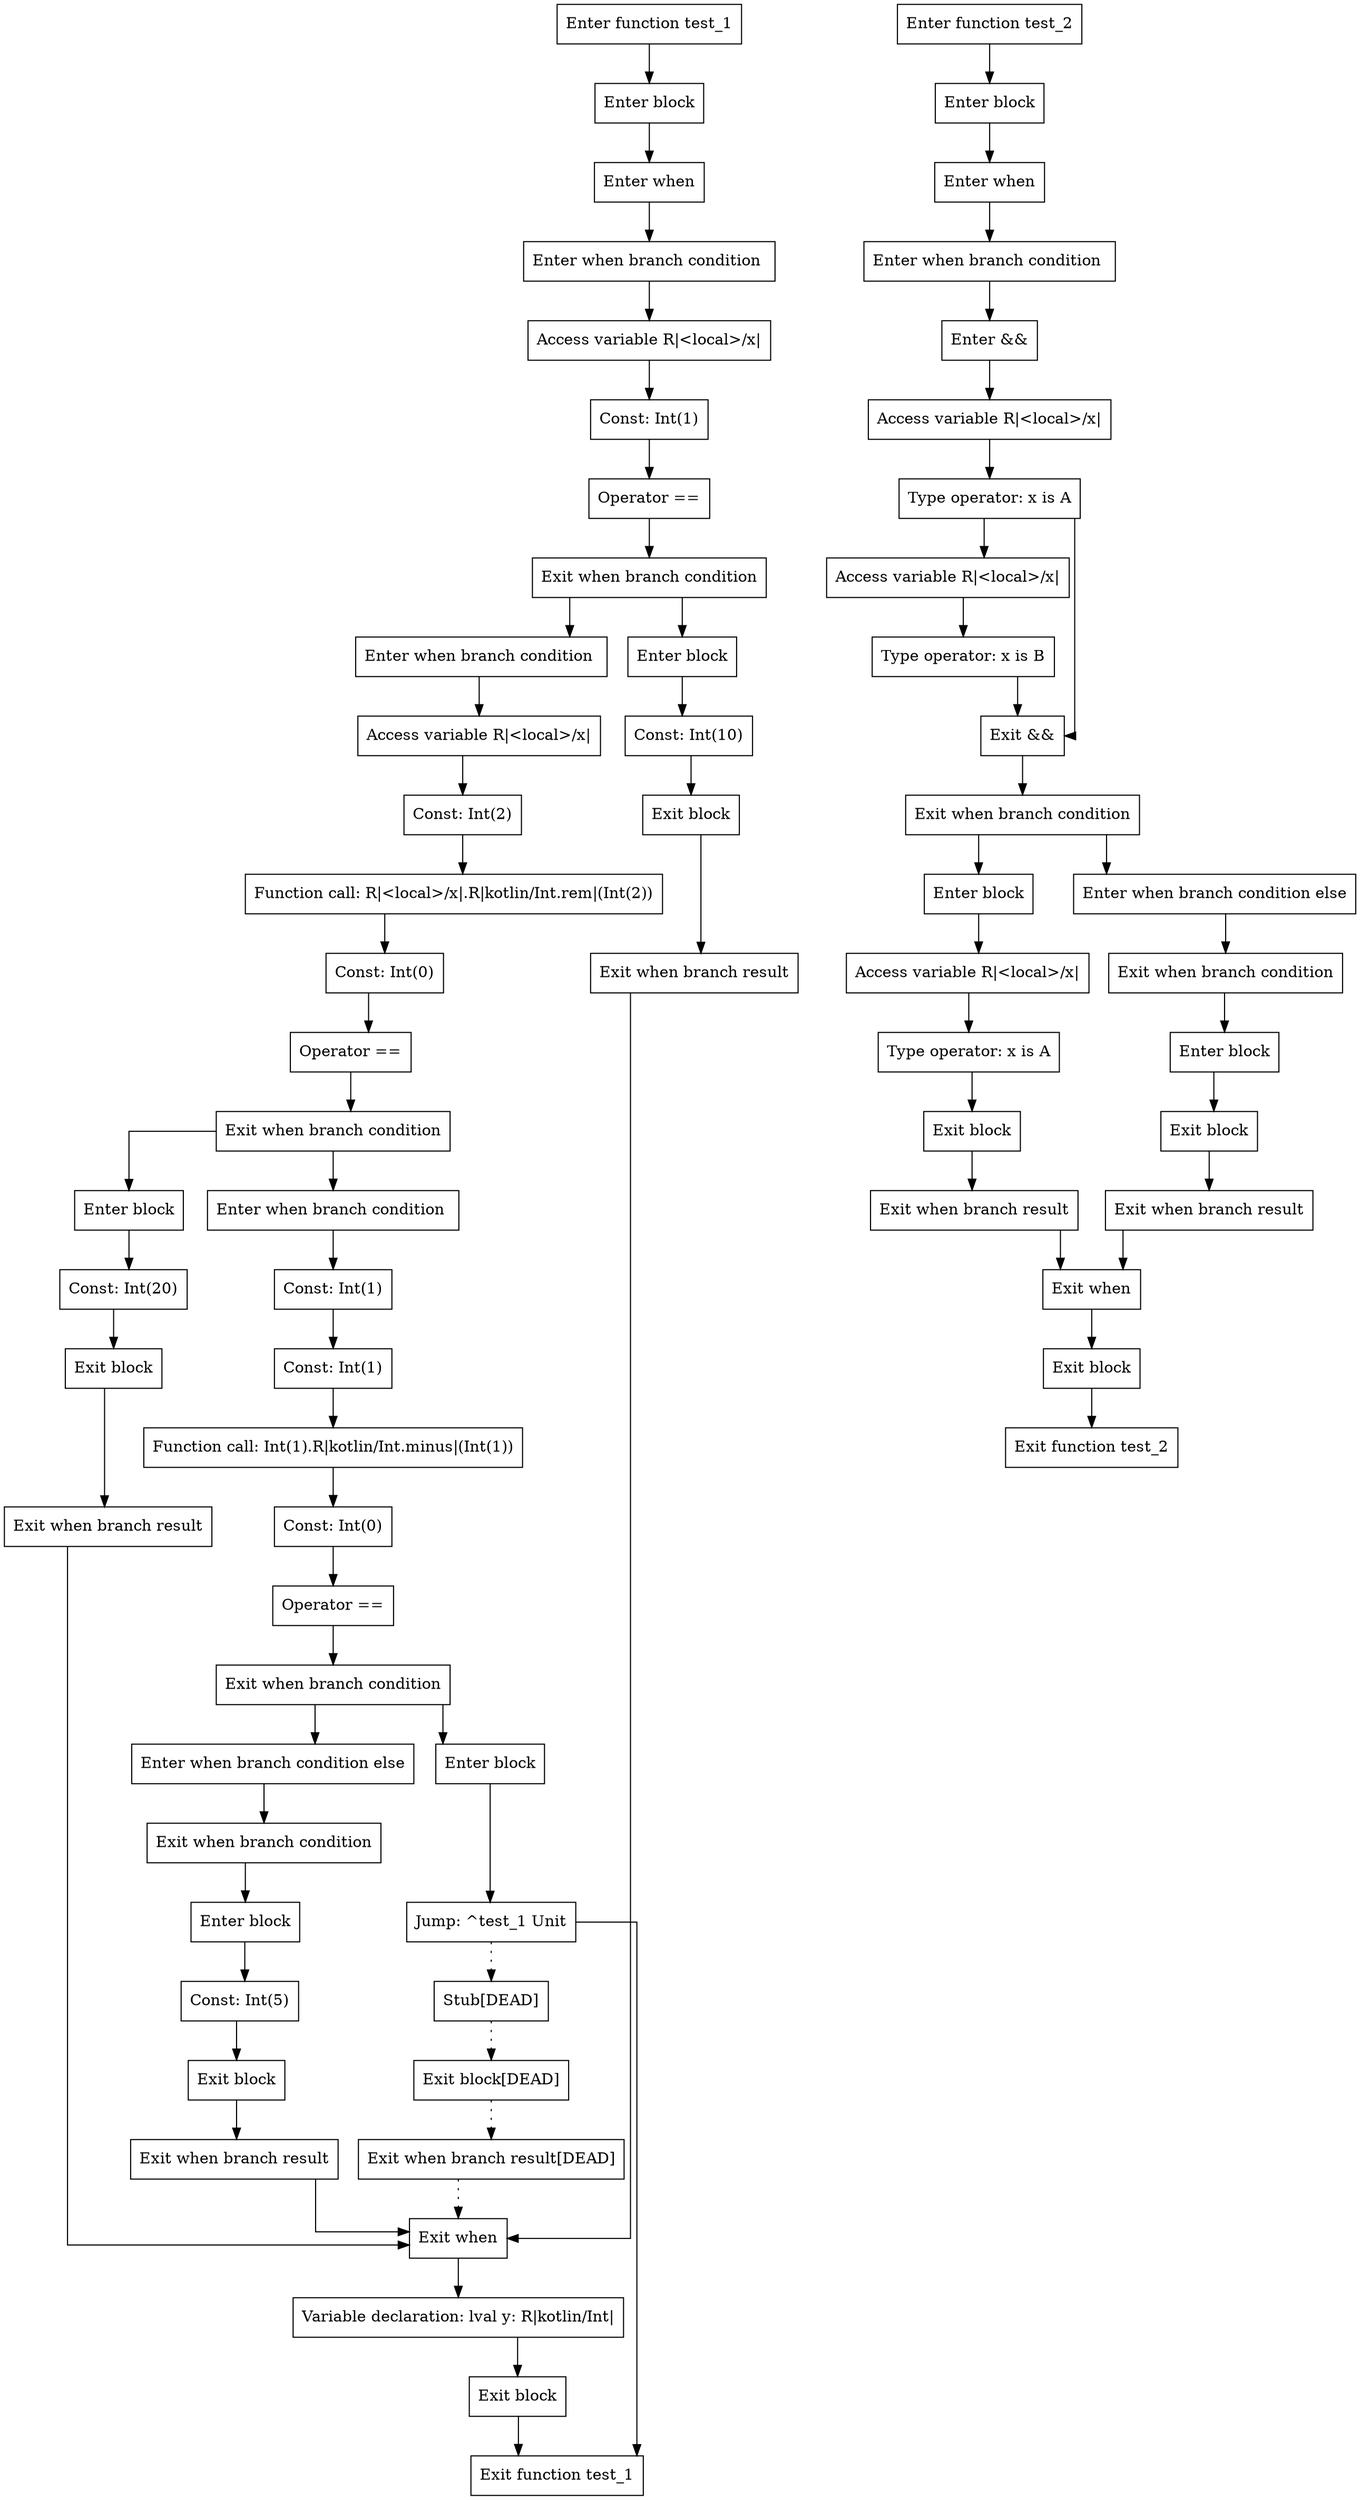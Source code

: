 digraph when_kt {
graph [splines=ortho]

subgraph test_1 {
  0 [shape=box label="Enter function test_1"];
  1 [shape=box label="Enter block"];
  2 [shape=box label="Enter when"];
  3 [shape=box label="Enter when branch condition "];
  4 [shape=box label="Access variable R|<local>/x|"];
  5 [shape=box label="Const: Int(1)"];
  6 [shape=box label="Operator =="];
  7 [shape=box label="Exit when branch condition"];
  8 [shape=box label="Enter block"];
  9 [shape=box label="Const: Int(10)"];
  10 [shape=box label="Exit block"];
  11 [shape=box label="Exit when branch result"];
  12 [shape=box label="Enter when branch condition "];
  13 [shape=box label="Access variable R|<local>/x|"];
  14 [shape=box label="Const: Int(2)"];
  15 [shape=box label="Function call: R|<local>/x|.R|kotlin/Int.rem|(Int(2))"];
  16 [shape=box label="Const: Int(0)"];
  17 [shape=box label="Operator =="];
  18 [shape=box label="Exit when branch condition"];
  19 [shape=box label="Enter block"];
  20 [shape=box label="Const: Int(20)"];
  21 [shape=box label="Exit block"];
  22 [shape=box label="Exit when branch result"];
  23 [shape=box label="Enter when branch condition "];
  24 [shape=box label="Const: Int(1)"];
  25 [shape=box label="Const: Int(1)"];
  26 [shape=box label="Function call: Int(1).R|kotlin/Int.minus|(Int(1))"];
  27 [shape=box label="Const: Int(0)"];
  28 [shape=box label="Operator =="];
  29 [shape=box label="Exit when branch condition"];
  30 [shape=box label="Enter block"];
  31 [shape=box label="Jump: ^test_1 Unit"];
  32 [shape=box label="Stub[DEAD]"];
  33 [shape=box label="Exit block[DEAD]"];
  34 [shape=box label="Exit when branch result[DEAD]"];
  35 [shape=box label="Enter when branch condition else"];
  36 [shape=box label="Exit when branch condition"];
  37 [shape=box label="Enter block"];
  38 [shape=box label="Const: Int(5)"];
  39 [shape=box label="Exit block"];
  40 [shape=box label="Exit when branch result"];
  41 [shape=box label="Exit when"];
  42 [shape=box label="Variable declaration: lval y: R|kotlin/Int|"];
  43 [shape=box label="Exit block"];
  44 [shape=box label="Exit function test_1"];

  0 -> {1};
  1 -> {2};
  2 -> {3};
  3 -> {4};
  4 -> {5};
  5 -> {6};
  6 -> {7};
  7 -> {8 12};
  8 -> {9};
  9 -> {10};
  10 -> {11};
  11 -> {41};
  12 -> {13};
  13 -> {14};
  14 -> {15};
  15 -> {16};
  16 -> {17};
  17 -> {18};
  18 -> {19 23};
  19 -> {20};
  20 -> {21};
  21 -> {22};
  22 -> {41};
  23 -> {24};
  24 -> {25};
  25 -> {26};
  26 -> {27};
  27 -> {28};
  28 -> {29};
  29 -> {30 35};
  30 -> {31};
  31 -> {44};
  31 -> {32} [style=dotted];
  32 -> {33} [style=dotted];
  33 -> {34} [style=dotted];
  34 -> {41} [style=dotted];
  35 -> {36};
  36 -> {37};
  37 -> {38};
  38 -> {39};
  39 -> {40};
  40 -> {41};
  41 -> {42};
  42 -> {43};
  43 -> {44};
}

subgraph test_2 {
  45 [shape=box label="Enter function test_2"];
  46 [shape=box label="Enter block"];
  47 [shape=box label="Enter when"];
  48 [shape=box label="Enter when branch condition "];
  49 [shape=box label="Enter &&"];
  50 [shape=box label="Access variable R|<local>/x|"];
  51 [shape=box label="Type operator: x is A"];
  52 [shape=box label="Access variable R|<local>/x|"];
  53 [shape=box label="Type operator: x is B"];
  54 [shape=box label="Exit &&"];
  55 [shape=box label="Exit when branch condition"];
  56 [shape=box label="Enter block"];
  57 [shape=box label="Access variable R|<local>/x|"];
  58 [shape=box label="Type operator: x is A"];
  59 [shape=box label="Exit block"];
  60 [shape=box label="Exit when branch result"];
  61 [shape=box label="Enter when branch condition else"];
  62 [shape=box label="Exit when branch condition"];
  63 [shape=box label="Enter block"];
  64 [shape=box label="Exit block"];
  65 [shape=box label="Exit when branch result"];
  66 [shape=box label="Exit when"];
  67 [shape=box label="Exit block"];
  68 [shape=box label="Exit function test_2"];

  45 -> {46};
  46 -> {47};
  47 -> {48};
  48 -> {49};
  49 -> {50};
  50 -> {51};
  51 -> {54 52};
  52 -> {53};
  53 -> {54};
  54 -> {55};
  55 -> {56 61};
  56 -> {57};
  57 -> {58};
  58 -> {59};
  59 -> {60};
  60 -> {66};
  61 -> {62};
  62 -> {63};
  63 -> {64};
  64 -> {65};
  65 -> {66};
  66 -> {67};
  67 -> {68};
}

}
